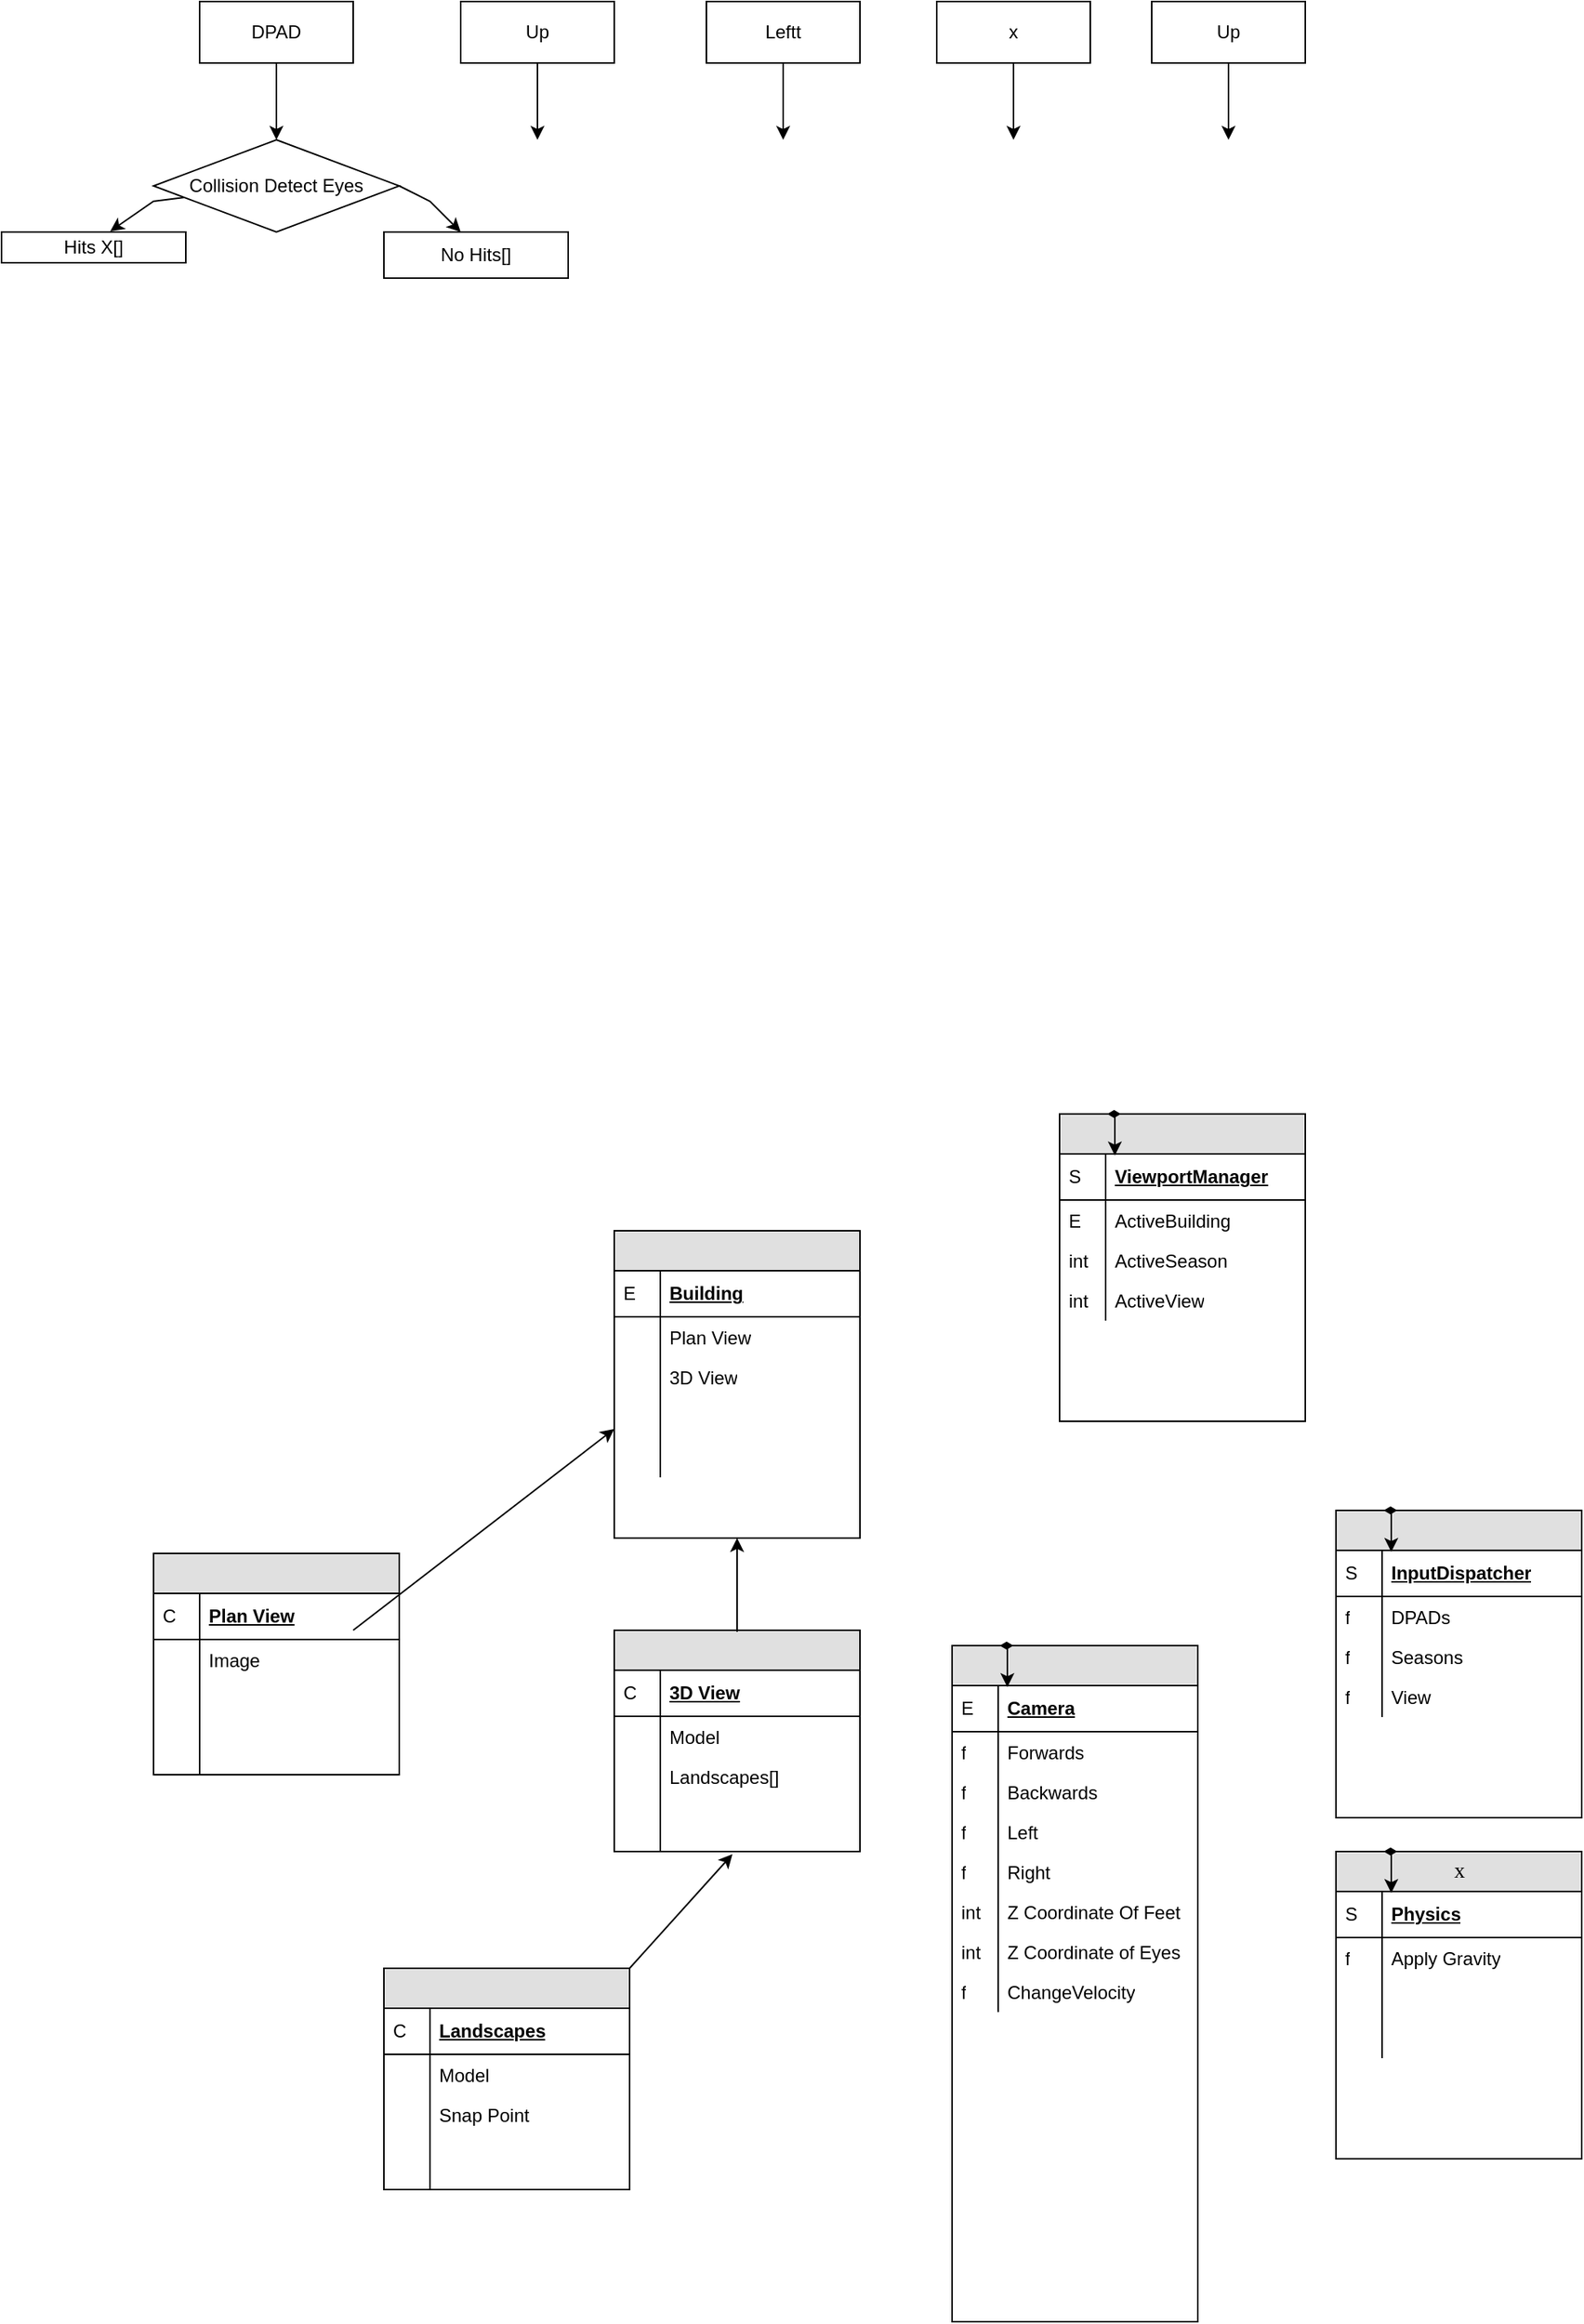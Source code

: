 <mxfile version="16.5.2" type="device"><diagram name="Page-1" id="e56a1550-8fbb-45ad-956c-1786394a9013"><mxGraphModel dx="1778" dy="1803" grid="1" gridSize="10" guides="1" tooltips="1" connect="1" arrows="1" fold="1" page="1" pageScale="1" pageWidth="1100" pageHeight="850" background="none" math="0" shadow="0"><root><mxCell id="0"/><mxCell id="1" parent="0"/><mxCell id="2e49270ec7c68f3f-80" value="" style="swimlane;html=1;fontStyle=0;childLayout=stackLayout;horizontal=1;startSize=26;fillColor=#e0e0e0;horizontalStack=0;resizeParent=1;resizeLast=0;collapsible=1;marginBottom=0;swimlaneFillColor=#ffffff;align=center;rounded=0;shadow=0;comic=0;labelBackgroundColor=none;strokeWidth=1;fontFamily=Verdana;fontSize=14" parent="1" vertex="1"><mxGeometry x="450" y="80" width="160" height="200" as="geometry"/></mxCell><mxCell id="2e49270ec7c68f3f-81" value="Building" style="shape=partialRectangle;top=0;left=0;right=0;bottom=1;html=1;align=left;verticalAlign=middle;fillColor=none;spacingLeft=34;spacingRight=4;whiteSpace=wrap;overflow=hidden;rotatable=0;points=[[0,0.5],[1,0.5]];portConstraint=eastwest;dropTarget=0;fontStyle=5;" parent="2e49270ec7c68f3f-80" vertex="1"><mxGeometry y="26" width="160" height="30" as="geometry"/></mxCell><mxCell id="2e49270ec7c68f3f-82" value="E" style="shape=partialRectangle;top=0;left=0;bottom=0;html=1;fillColor=none;align=left;verticalAlign=middle;spacingLeft=4;spacingRight=4;whiteSpace=wrap;overflow=hidden;rotatable=0;points=[];portConstraint=eastwest;part=1;" parent="2e49270ec7c68f3f-81" vertex="1" connectable="0"><mxGeometry width="30" height="30" as="geometry"/></mxCell><mxCell id="2e49270ec7c68f3f-83" value="Plan View&lt;br&gt;" style="shape=partialRectangle;top=0;left=0;right=0;bottom=0;html=1;align=left;verticalAlign=top;fillColor=none;spacingLeft=34;spacingRight=4;whiteSpace=wrap;overflow=hidden;rotatable=0;points=[[0,0.5],[1,0.5]];portConstraint=eastwest;dropTarget=0;" parent="2e49270ec7c68f3f-80" vertex="1"><mxGeometry y="56" width="160" height="26" as="geometry"/></mxCell><mxCell id="2e49270ec7c68f3f-84" value="" style="shape=partialRectangle;top=0;left=0;bottom=0;html=1;fillColor=none;align=left;verticalAlign=top;spacingLeft=4;spacingRight=4;whiteSpace=wrap;overflow=hidden;rotatable=0;points=[];portConstraint=eastwest;part=1;" parent="2e49270ec7c68f3f-83" vertex="1" connectable="0"><mxGeometry width="30" height="26" as="geometry"/></mxCell><mxCell id="2e49270ec7c68f3f-85" value="3D View" style="shape=partialRectangle;top=0;left=0;right=0;bottom=0;html=1;align=left;verticalAlign=top;fillColor=none;spacingLeft=34;spacingRight=4;whiteSpace=wrap;overflow=hidden;rotatable=0;points=[[0,0.5],[1,0.5]];portConstraint=eastwest;dropTarget=0;" parent="2e49270ec7c68f3f-80" vertex="1"><mxGeometry y="82" width="160" height="26" as="geometry"/></mxCell><mxCell id="2e49270ec7c68f3f-86" value="" style="shape=partialRectangle;top=0;left=0;bottom=0;html=1;fillColor=none;align=left;verticalAlign=top;spacingLeft=4;spacingRight=4;whiteSpace=wrap;overflow=hidden;rotatable=0;points=[];portConstraint=eastwest;part=1;" parent="2e49270ec7c68f3f-85" vertex="1" connectable="0"><mxGeometry width="30" height="26" as="geometry"/></mxCell><mxCell id="2e49270ec7c68f3f-87" value="" style="shape=partialRectangle;top=0;left=0;right=0;bottom=0;html=1;align=left;verticalAlign=top;fillColor=none;spacingLeft=34;spacingRight=4;whiteSpace=wrap;overflow=hidden;rotatable=0;points=[[0,0.5],[1,0.5]];portConstraint=eastwest;dropTarget=0;" parent="2e49270ec7c68f3f-80" vertex="1"><mxGeometry y="108" width="160" height="26" as="geometry"/></mxCell><mxCell id="2e49270ec7c68f3f-88" value="" style="shape=partialRectangle;top=0;left=0;bottom=0;html=1;fillColor=none;align=left;verticalAlign=top;spacingLeft=4;spacingRight=4;whiteSpace=wrap;overflow=hidden;rotatable=0;points=[];portConstraint=eastwest;part=1;" parent="2e49270ec7c68f3f-87" vertex="1" connectable="0"><mxGeometry width="30" height="26" as="geometry"/></mxCell><mxCell id="d5ONVTefNgzL_9Q0B2Lz-1" value="" style="swimlane;html=1;fontStyle=0;childLayout=stackLayout;horizontal=1;startSize=26;fillColor=#e0e0e0;horizontalStack=0;resizeParent=1;resizeLast=0;collapsible=1;marginBottom=0;swimlaneFillColor=#ffffff;align=center;rounded=0;shadow=0;comic=0;labelBackgroundColor=none;strokeWidth=1;fontFamily=Verdana;fontSize=14" vertex="1" parent="1"><mxGeometry x="150" y="290" width="160" height="144" as="geometry"/></mxCell><mxCell id="d5ONVTefNgzL_9Q0B2Lz-2" value="Plan View" style="shape=partialRectangle;top=0;left=0;right=0;bottom=1;html=1;align=left;verticalAlign=middle;fillColor=none;spacingLeft=34;spacingRight=4;whiteSpace=wrap;overflow=hidden;rotatable=0;points=[[0,0.5],[1,0.5]];portConstraint=eastwest;dropTarget=0;fontStyle=5;" vertex="1" parent="d5ONVTefNgzL_9Q0B2Lz-1"><mxGeometry y="26" width="160" height="30" as="geometry"/></mxCell><mxCell id="d5ONVTefNgzL_9Q0B2Lz-3" value="C" style="shape=partialRectangle;top=0;left=0;bottom=0;html=1;fillColor=none;align=left;verticalAlign=middle;spacingLeft=4;spacingRight=4;whiteSpace=wrap;overflow=hidden;rotatable=0;points=[];portConstraint=eastwest;part=1;" vertex="1" connectable="0" parent="d5ONVTefNgzL_9Q0B2Lz-2"><mxGeometry width="30" height="30" as="geometry"/></mxCell><mxCell id="d5ONVTefNgzL_9Q0B2Lz-4" value="Image" style="shape=partialRectangle;top=0;left=0;right=0;bottom=0;html=1;align=left;verticalAlign=top;fillColor=none;spacingLeft=34;spacingRight=4;whiteSpace=wrap;overflow=hidden;rotatable=0;points=[[0,0.5],[1,0.5]];portConstraint=eastwest;dropTarget=0;" vertex="1" parent="d5ONVTefNgzL_9Q0B2Lz-1"><mxGeometry y="56" width="160" height="26" as="geometry"/></mxCell><mxCell id="d5ONVTefNgzL_9Q0B2Lz-5" value="" style="shape=partialRectangle;top=0;left=0;bottom=0;html=1;fillColor=none;align=left;verticalAlign=top;spacingLeft=4;spacingRight=4;whiteSpace=wrap;overflow=hidden;rotatable=0;points=[];portConstraint=eastwest;part=1;" vertex="1" connectable="0" parent="d5ONVTefNgzL_9Q0B2Lz-4"><mxGeometry width="30" height="26" as="geometry"/></mxCell><mxCell id="d5ONVTefNgzL_9Q0B2Lz-6" value="" style="shape=partialRectangle;top=0;left=0;right=0;bottom=0;html=1;align=left;verticalAlign=top;fillColor=none;spacingLeft=34;spacingRight=4;whiteSpace=wrap;overflow=hidden;rotatable=0;points=[[0,0.5],[1,0.5]];portConstraint=eastwest;dropTarget=0;" vertex="1" parent="d5ONVTefNgzL_9Q0B2Lz-1"><mxGeometry y="82" width="160" height="26" as="geometry"/></mxCell><mxCell id="d5ONVTefNgzL_9Q0B2Lz-7" value="" style="shape=partialRectangle;top=0;left=0;bottom=0;html=1;fillColor=none;align=left;verticalAlign=top;spacingLeft=4;spacingRight=4;whiteSpace=wrap;overflow=hidden;rotatable=0;points=[];portConstraint=eastwest;part=1;" vertex="1" connectable="0" parent="d5ONVTefNgzL_9Q0B2Lz-6"><mxGeometry width="30" height="26" as="geometry"/></mxCell><mxCell id="d5ONVTefNgzL_9Q0B2Lz-8" value="" style="shape=partialRectangle;top=0;left=0;right=0;bottom=0;html=1;align=left;verticalAlign=top;fillColor=none;spacingLeft=34;spacingRight=4;whiteSpace=wrap;overflow=hidden;rotatable=0;points=[[0,0.5],[1,0.5]];portConstraint=eastwest;dropTarget=0;" vertex="1" parent="d5ONVTefNgzL_9Q0B2Lz-1"><mxGeometry y="108" width="160" height="26" as="geometry"/></mxCell><mxCell id="d5ONVTefNgzL_9Q0B2Lz-9" value="" style="shape=partialRectangle;top=0;left=0;bottom=0;html=1;fillColor=none;align=left;verticalAlign=top;spacingLeft=4;spacingRight=4;whiteSpace=wrap;overflow=hidden;rotatable=0;points=[];portConstraint=eastwest;part=1;" vertex="1" connectable="0" parent="d5ONVTefNgzL_9Q0B2Lz-8"><mxGeometry width="30" height="26" as="geometry"/></mxCell><mxCell id="d5ONVTefNgzL_9Q0B2Lz-10" value="" style="shape=partialRectangle;top=0;left=0;right=0;bottom=0;html=1;align=left;verticalAlign=top;fillColor=none;spacingLeft=34;spacingRight=4;whiteSpace=wrap;overflow=hidden;rotatable=0;points=[[0,0.5],[1,0.5]];portConstraint=eastwest;dropTarget=0;" vertex="1" parent="d5ONVTefNgzL_9Q0B2Lz-1"><mxGeometry y="134" width="160" height="10" as="geometry"/></mxCell><mxCell id="d5ONVTefNgzL_9Q0B2Lz-11" value="" style="shape=partialRectangle;top=0;left=0;bottom=0;html=1;fillColor=none;align=left;verticalAlign=top;spacingLeft=4;spacingRight=4;whiteSpace=wrap;overflow=hidden;rotatable=0;points=[];portConstraint=eastwest;part=1;" vertex="1" connectable="0" parent="d5ONVTefNgzL_9Q0B2Lz-10"><mxGeometry width="30" height="10" as="geometry"/></mxCell><mxCell id="d5ONVTefNgzL_9Q0B2Lz-13" value="" style="endArrow=classic;html=1;rounded=0;entryX=0;entryY=0.5;entryDx=0;entryDy=0;" edge="1" parent="1" target="2e49270ec7c68f3f-89"><mxGeometry width="50" height="50" relative="1" as="geometry"><mxPoint x="280" y="340" as="sourcePoint"/><mxPoint x="330" y="290" as="targetPoint"/></mxGeometry></mxCell><mxCell id="2e49270ec7c68f3f-89" value="" style="shape=partialRectangle;top=0;left=0;right=0;bottom=0;html=1;align=left;verticalAlign=top;fillColor=none;spacingLeft=34;spacingRight=4;whiteSpace=wrap;overflow=hidden;rotatable=0;points=[[0,0.5],[1,0.5]];portConstraint=eastwest;dropTarget=0;" parent="1" vertex="1"><mxGeometry x="450" y="204" width="160" height="10" as="geometry"/></mxCell><mxCell id="2e49270ec7c68f3f-90" value="" style="shape=partialRectangle;top=0;left=0;bottom=0;html=1;fillColor=none;align=left;verticalAlign=top;spacingLeft=4;spacingRight=4;whiteSpace=wrap;overflow=hidden;rotatable=0;points=[];portConstraint=eastwest;part=1;" parent="2e49270ec7c68f3f-89" vertex="1" connectable="0"><mxGeometry width="30" height="10" as="geometry"/></mxCell><mxCell id="d5ONVTefNgzL_9Q0B2Lz-14" value="" style="shape=partialRectangle;top=0;left=0;right=0;bottom=0;html=1;align=left;verticalAlign=top;fillColor=none;spacingLeft=34;spacingRight=4;whiteSpace=wrap;overflow=hidden;rotatable=0;points=[[0,0.5],[1,0.5]];portConstraint=eastwest;dropTarget=0;" vertex="1" parent="1"><mxGeometry x="450" y="210" width="160" height="30" as="geometry"/></mxCell><mxCell id="d5ONVTefNgzL_9Q0B2Lz-15" value="" style="shape=partialRectangle;top=0;left=0;bottom=0;html=1;fillColor=none;align=left;verticalAlign=top;spacingLeft=4;spacingRight=4;whiteSpace=wrap;overflow=hidden;rotatable=0;points=[];portConstraint=eastwest;part=1;" vertex="1" connectable="0" parent="d5ONVTefNgzL_9Q0B2Lz-14"><mxGeometry width="30" height="30.0" as="geometry"/></mxCell><mxCell id="d5ONVTefNgzL_9Q0B2Lz-16" value="" style="swimlane;html=1;fontStyle=0;childLayout=stackLayout;horizontal=1;startSize=26;fillColor=#e0e0e0;horizontalStack=0;resizeParent=1;resizeLast=0;collapsible=1;marginBottom=0;swimlaneFillColor=#ffffff;align=center;rounded=0;shadow=0;comic=0;labelBackgroundColor=none;strokeWidth=1;fontFamily=Verdana;fontSize=14" vertex="1" parent="1"><mxGeometry x="450" y="340" width="160" height="144" as="geometry"/></mxCell><mxCell id="d5ONVTefNgzL_9Q0B2Lz-17" value="3D View" style="shape=partialRectangle;top=0;left=0;right=0;bottom=1;html=1;align=left;verticalAlign=middle;fillColor=none;spacingLeft=34;spacingRight=4;whiteSpace=wrap;overflow=hidden;rotatable=0;points=[[0,0.5],[1,0.5]];portConstraint=eastwest;dropTarget=0;fontStyle=5;" vertex="1" parent="d5ONVTefNgzL_9Q0B2Lz-16"><mxGeometry y="26" width="160" height="30" as="geometry"/></mxCell><mxCell id="d5ONVTefNgzL_9Q0B2Lz-18" value="C" style="shape=partialRectangle;top=0;left=0;bottom=0;html=1;fillColor=none;align=left;verticalAlign=middle;spacingLeft=4;spacingRight=4;whiteSpace=wrap;overflow=hidden;rotatable=0;points=[];portConstraint=eastwest;part=1;" vertex="1" connectable="0" parent="d5ONVTefNgzL_9Q0B2Lz-17"><mxGeometry width="30" height="30" as="geometry"/></mxCell><mxCell id="d5ONVTefNgzL_9Q0B2Lz-19" value="Model" style="shape=partialRectangle;top=0;left=0;right=0;bottom=0;html=1;align=left;verticalAlign=top;fillColor=none;spacingLeft=34;spacingRight=4;whiteSpace=wrap;overflow=hidden;rotatable=0;points=[[0,0.5],[1,0.5]];portConstraint=eastwest;dropTarget=0;" vertex="1" parent="d5ONVTefNgzL_9Q0B2Lz-16"><mxGeometry y="56" width="160" height="26" as="geometry"/></mxCell><mxCell id="d5ONVTefNgzL_9Q0B2Lz-20" value="" style="shape=partialRectangle;top=0;left=0;bottom=0;html=1;fillColor=none;align=left;verticalAlign=top;spacingLeft=4;spacingRight=4;whiteSpace=wrap;overflow=hidden;rotatable=0;points=[];portConstraint=eastwest;part=1;" vertex="1" connectable="0" parent="d5ONVTefNgzL_9Q0B2Lz-19"><mxGeometry width="30" height="26" as="geometry"/></mxCell><mxCell id="d5ONVTefNgzL_9Q0B2Lz-21" value="Landscapes[]" style="shape=partialRectangle;top=0;left=0;right=0;bottom=0;html=1;align=left;verticalAlign=top;fillColor=none;spacingLeft=34;spacingRight=4;whiteSpace=wrap;overflow=hidden;rotatable=0;points=[[0,0.5],[1,0.5]];portConstraint=eastwest;dropTarget=0;" vertex="1" parent="d5ONVTefNgzL_9Q0B2Lz-16"><mxGeometry y="82" width="160" height="26" as="geometry"/></mxCell><mxCell id="d5ONVTefNgzL_9Q0B2Lz-22" value="" style="shape=partialRectangle;top=0;left=0;bottom=0;html=1;fillColor=none;align=left;verticalAlign=top;spacingLeft=4;spacingRight=4;whiteSpace=wrap;overflow=hidden;rotatable=0;points=[];portConstraint=eastwest;part=1;" vertex="1" connectable="0" parent="d5ONVTefNgzL_9Q0B2Lz-21"><mxGeometry width="30" height="26" as="geometry"/></mxCell><mxCell id="d5ONVTefNgzL_9Q0B2Lz-23" value="" style="shape=partialRectangle;top=0;left=0;right=0;bottom=0;html=1;align=left;verticalAlign=top;fillColor=none;spacingLeft=34;spacingRight=4;whiteSpace=wrap;overflow=hidden;rotatable=0;points=[[0,0.5],[1,0.5]];portConstraint=eastwest;dropTarget=0;" vertex="1" parent="d5ONVTefNgzL_9Q0B2Lz-16"><mxGeometry y="108" width="160" height="26" as="geometry"/></mxCell><mxCell id="d5ONVTefNgzL_9Q0B2Lz-24" value="" style="shape=partialRectangle;top=0;left=0;bottom=0;html=1;fillColor=none;align=left;verticalAlign=top;spacingLeft=4;spacingRight=4;whiteSpace=wrap;overflow=hidden;rotatable=0;points=[];portConstraint=eastwest;part=1;" vertex="1" connectable="0" parent="d5ONVTefNgzL_9Q0B2Lz-23"><mxGeometry width="30" height="26" as="geometry"/></mxCell><mxCell id="d5ONVTefNgzL_9Q0B2Lz-25" value="" style="shape=partialRectangle;top=0;left=0;right=0;bottom=0;html=1;align=left;verticalAlign=top;fillColor=none;spacingLeft=34;spacingRight=4;whiteSpace=wrap;overflow=hidden;rotatable=0;points=[[0,0.5],[1,0.5]];portConstraint=eastwest;dropTarget=0;" vertex="1" parent="d5ONVTefNgzL_9Q0B2Lz-16"><mxGeometry y="134" width="160" height="10" as="geometry"/></mxCell><mxCell id="d5ONVTefNgzL_9Q0B2Lz-26" value="" style="shape=partialRectangle;top=0;left=0;bottom=0;html=1;fillColor=none;align=left;verticalAlign=top;spacingLeft=4;spacingRight=4;whiteSpace=wrap;overflow=hidden;rotatable=0;points=[];portConstraint=eastwest;part=1;" vertex="1" connectable="0" parent="d5ONVTefNgzL_9Q0B2Lz-25"><mxGeometry width="30" height="10" as="geometry"/></mxCell><mxCell id="d5ONVTefNgzL_9Q0B2Lz-27" value="" style="endArrow=classic;html=1;rounded=0;entryX=0.5;entryY=1;entryDx=0;entryDy=0;" edge="1" parent="1" target="2e49270ec7c68f3f-80"><mxGeometry width="50" height="50" relative="1" as="geometry"><mxPoint x="530" y="341" as="sourcePoint"/><mxPoint x="700" y="210" as="targetPoint"/></mxGeometry></mxCell><mxCell id="d5ONVTefNgzL_9Q0B2Lz-28" value="" style="swimlane;html=1;fontStyle=0;childLayout=stackLayout;horizontal=1;startSize=26;fillColor=#e0e0e0;horizontalStack=0;resizeParent=1;resizeLast=0;collapsible=1;marginBottom=0;swimlaneFillColor=#ffffff;align=center;rounded=0;shadow=0;comic=0;labelBackgroundColor=none;strokeWidth=1;fontFamily=Verdana;fontSize=14" vertex="1" parent="1"><mxGeometry x="740" y="4" width="160" height="200" as="geometry"/></mxCell><mxCell id="d5ONVTefNgzL_9Q0B2Lz-29" value="ViewportManager" style="shape=partialRectangle;top=0;left=0;right=0;bottom=1;html=1;align=left;verticalAlign=middle;fillColor=none;spacingLeft=34;spacingRight=4;whiteSpace=wrap;overflow=hidden;rotatable=0;points=[[0,0.5],[1,0.5]];portConstraint=eastwest;dropTarget=0;fontStyle=5;" vertex="1" parent="d5ONVTefNgzL_9Q0B2Lz-28"><mxGeometry y="26" width="160" height="30" as="geometry"/></mxCell><mxCell id="d5ONVTefNgzL_9Q0B2Lz-30" value="S" style="shape=partialRectangle;top=0;left=0;bottom=0;html=1;fillColor=none;align=left;verticalAlign=middle;spacingLeft=4;spacingRight=4;whiteSpace=wrap;overflow=hidden;rotatable=0;points=[];portConstraint=eastwest;part=1;" vertex="1" connectable="0" parent="d5ONVTefNgzL_9Q0B2Lz-29"><mxGeometry width="30" height="30" as="geometry"/></mxCell><mxCell id="d5ONVTefNgzL_9Q0B2Lz-31" value="ActiveBuilding" style="shape=partialRectangle;top=0;left=0;right=0;bottom=0;html=1;align=left;verticalAlign=top;fillColor=none;spacingLeft=34;spacingRight=4;whiteSpace=wrap;overflow=hidden;rotatable=0;points=[[0,0.5],[1,0.5]];portConstraint=eastwest;dropTarget=0;" vertex="1" parent="d5ONVTefNgzL_9Q0B2Lz-28"><mxGeometry y="56" width="160" height="26" as="geometry"/></mxCell><mxCell id="d5ONVTefNgzL_9Q0B2Lz-32" value="E" style="shape=partialRectangle;top=0;left=0;bottom=0;html=1;fillColor=none;align=left;verticalAlign=top;spacingLeft=4;spacingRight=4;whiteSpace=wrap;overflow=hidden;rotatable=0;points=[];portConstraint=eastwest;part=1;" vertex="1" connectable="0" parent="d5ONVTefNgzL_9Q0B2Lz-31"><mxGeometry width="30" height="26" as="geometry"/></mxCell><mxCell id="d5ONVTefNgzL_9Q0B2Lz-33" value="ActiveSeason" style="shape=partialRectangle;top=0;left=0;right=0;bottom=0;html=1;align=left;verticalAlign=top;fillColor=none;spacingLeft=34;spacingRight=4;whiteSpace=wrap;overflow=hidden;rotatable=0;points=[[0,0.5],[1,0.5]];portConstraint=eastwest;dropTarget=0;" vertex="1" parent="d5ONVTefNgzL_9Q0B2Lz-28"><mxGeometry y="82" width="160" height="26" as="geometry"/></mxCell><mxCell id="d5ONVTefNgzL_9Q0B2Lz-34" value="int" style="shape=partialRectangle;top=0;left=0;bottom=0;html=1;fillColor=none;align=left;verticalAlign=top;spacingLeft=4;spacingRight=4;whiteSpace=wrap;overflow=hidden;rotatable=0;points=[];portConstraint=eastwest;part=1;" vertex="1" connectable="0" parent="d5ONVTefNgzL_9Q0B2Lz-33"><mxGeometry width="30" height="26" as="geometry"/></mxCell><mxCell id="d5ONVTefNgzL_9Q0B2Lz-35" value="ActiveView&lt;br&gt;" style="shape=partialRectangle;top=0;left=0;right=0;bottom=0;html=1;align=left;verticalAlign=top;fillColor=none;spacingLeft=34;spacingRight=4;whiteSpace=wrap;overflow=hidden;rotatable=0;points=[[0,0.5],[1,0.5]];portConstraint=eastwest;dropTarget=0;" vertex="1" parent="d5ONVTefNgzL_9Q0B2Lz-28"><mxGeometry y="108" width="160" height="26" as="geometry"/></mxCell><mxCell id="d5ONVTefNgzL_9Q0B2Lz-36" value="int" style="shape=partialRectangle;top=0;left=0;bottom=0;html=1;fillColor=none;align=left;verticalAlign=top;spacingLeft=4;spacingRight=4;whiteSpace=wrap;overflow=hidden;rotatable=0;points=[];portConstraint=eastwest;part=1;" vertex="1" connectable="0" parent="d5ONVTefNgzL_9Q0B2Lz-35"><mxGeometry width="30" height="26" as="geometry"/></mxCell><mxCell id="d5ONVTefNgzL_9Q0B2Lz-37" style="edgeStyle=orthogonalEdgeStyle;rounded=0;orthogonalLoop=1;jettySize=auto;html=1;exitX=0.25;exitY=0;exitDx=0;exitDy=0;entryX=0.225;entryY=0.033;entryDx=0;entryDy=0;entryPerimeter=0;startArrow=diamondThin;startFill=1;" edge="1" parent="d5ONVTefNgzL_9Q0B2Lz-28" source="d5ONVTefNgzL_9Q0B2Lz-28" target="d5ONVTefNgzL_9Q0B2Lz-29"><mxGeometry relative="1" as="geometry"/></mxCell><mxCell id="d5ONVTefNgzL_9Q0B2Lz-38" value="" style="swimlane;html=1;fontStyle=0;childLayout=stackLayout;horizontal=1;startSize=26;fillColor=#e0e0e0;horizontalStack=0;resizeParent=1;resizeLast=0;collapsible=1;marginBottom=0;swimlaneFillColor=#ffffff;align=center;rounded=0;shadow=0;comic=0;labelBackgroundColor=none;strokeWidth=1;fontFamily=Verdana;fontSize=14" vertex="1" parent="1"><mxGeometry x="670" y="350" width="160" height="440" as="geometry"/></mxCell><mxCell id="d5ONVTefNgzL_9Q0B2Lz-39" value="Camera" style="shape=partialRectangle;top=0;left=0;right=0;bottom=1;html=1;align=left;verticalAlign=middle;fillColor=none;spacingLeft=34;spacingRight=4;whiteSpace=wrap;overflow=hidden;rotatable=0;points=[[0,0.5],[1,0.5]];portConstraint=eastwest;dropTarget=0;fontStyle=5;" vertex="1" parent="d5ONVTefNgzL_9Q0B2Lz-38"><mxGeometry y="26" width="160" height="30" as="geometry"/></mxCell><mxCell id="d5ONVTefNgzL_9Q0B2Lz-40" value="E" style="shape=partialRectangle;top=0;left=0;bottom=0;html=1;fillColor=none;align=left;verticalAlign=middle;spacingLeft=4;spacingRight=4;whiteSpace=wrap;overflow=hidden;rotatable=0;points=[];portConstraint=eastwest;part=1;" vertex="1" connectable="0" parent="d5ONVTefNgzL_9Q0B2Lz-39"><mxGeometry width="30" height="30" as="geometry"/></mxCell><mxCell id="d5ONVTefNgzL_9Q0B2Lz-41" value="Forwards" style="shape=partialRectangle;top=0;left=0;right=0;bottom=0;html=1;align=left;verticalAlign=top;fillColor=none;spacingLeft=34;spacingRight=4;whiteSpace=wrap;overflow=hidden;rotatable=0;points=[[0,0.5],[1,0.5]];portConstraint=eastwest;dropTarget=0;" vertex="1" parent="d5ONVTefNgzL_9Q0B2Lz-38"><mxGeometry y="56" width="160" height="26" as="geometry"/></mxCell><mxCell id="d5ONVTefNgzL_9Q0B2Lz-42" value="f" style="shape=partialRectangle;top=0;left=0;bottom=0;html=1;fillColor=none;align=left;verticalAlign=top;spacingLeft=4;spacingRight=4;whiteSpace=wrap;overflow=hidden;rotatable=0;points=[];portConstraint=eastwest;part=1;" vertex="1" connectable="0" parent="d5ONVTefNgzL_9Q0B2Lz-41"><mxGeometry width="30" height="26" as="geometry"/></mxCell><mxCell id="d5ONVTefNgzL_9Q0B2Lz-43" value="Backwards" style="shape=partialRectangle;top=0;left=0;right=0;bottom=0;html=1;align=left;verticalAlign=top;fillColor=none;spacingLeft=34;spacingRight=4;whiteSpace=wrap;overflow=hidden;rotatable=0;points=[[0,0.5],[1,0.5]];portConstraint=eastwest;dropTarget=0;" vertex="1" parent="d5ONVTefNgzL_9Q0B2Lz-38"><mxGeometry y="82" width="160" height="26" as="geometry"/></mxCell><mxCell id="d5ONVTefNgzL_9Q0B2Lz-44" value="f" style="shape=partialRectangle;top=0;left=0;bottom=0;html=1;fillColor=none;align=left;verticalAlign=top;spacingLeft=4;spacingRight=4;whiteSpace=wrap;overflow=hidden;rotatable=0;points=[];portConstraint=eastwest;part=1;" vertex="1" connectable="0" parent="d5ONVTefNgzL_9Q0B2Lz-43"><mxGeometry width="30" height="26" as="geometry"/></mxCell><mxCell id="d5ONVTefNgzL_9Q0B2Lz-45" value="Left&amp;nbsp;" style="shape=partialRectangle;top=0;left=0;right=0;bottom=0;html=1;align=left;verticalAlign=top;fillColor=none;spacingLeft=34;spacingRight=4;whiteSpace=wrap;overflow=hidden;rotatable=0;points=[[0,0.5],[1,0.5]];portConstraint=eastwest;dropTarget=0;" vertex="1" parent="d5ONVTefNgzL_9Q0B2Lz-38"><mxGeometry y="108" width="160" height="26" as="geometry"/></mxCell><mxCell id="d5ONVTefNgzL_9Q0B2Lz-46" value="f" style="shape=partialRectangle;top=0;left=0;bottom=0;html=1;fillColor=none;align=left;verticalAlign=top;spacingLeft=4;spacingRight=4;whiteSpace=wrap;overflow=hidden;rotatable=0;points=[];portConstraint=eastwest;part=1;" vertex="1" connectable="0" parent="d5ONVTefNgzL_9Q0B2Lz-45"><mxGeometry width="30" height="26" as="geometry"/></mxCell><mxCell id="d5ONVTefNgzL_9Q0B2Lz-47" style="edgeStyle=orthogonalEdgeStyle;rounded=0;orthogonalLoop=1;jettySize=auto;html=1;exitX=0.25;exitY=0;exitDx=0;exitDy=0;entryX=0.225;entryY=0.033;entryDx=0;entryDy=0;entryPerimeter=0;startArrow=diamondThin;startFill=1;" edge="1" parent="d5ONVTefNgzL_9Q0B2Lz-38" source="d5ONVTefNgzL_9Q0B2Lz-38" target="d5ONVTefNgzL_9Q0B2Lz-39"><mxGeometry relative="1" as="geometry"/></mxCell><mxCell id="d5ONVTefNgzL_9Q0B2Lz-48" value="Right&lt;br&gt;" style="shape=partialRectangle;top=0;left=0;right=0;bottom=0;html=1;align=left;verticalAlign=top;fillColor=none;spacingLeft=34;spacingRight=4;whiteSpace=wrap;overflow=hidden;rotatable=0;points=[[0,0.5],[1,0.5]];portConstraint=eastwest;dropTarget=0;" vertex="1" parent="d5ONVTefNgzL_9Q0B2Lz-38"><mxGeometry y="134" width="160" height="26" as="geometry"/></mxCell><mxCell id="d5ONVTefNgzL_9Q0B2Lz-49" value="f" style="shape=partialRectangle;top=0;left=0;bottom=0;html=1;fillColor=none;align=left;verticalAlign=top;spacingLeft=4;spacingRight=4;whiteSpace=wrap;overflow=hidden;rotatable=0;points=[];portConstraint=eastwest;part=1;" vertex="1" connectable="0" parent="d5ONVTefNgzL_9Q0B2Lz-48"><mxGeometry width="30" height="26" as="geometry"/></mxCell><mxCell id="d5ONVTefNgzL_9Q0B2Lz-67" value="Z Coordinate Of Feet" style="shape=partialRectangle;top=0;left=0;right=0;bottom=0;html=1;align=left;verticalAlign=top;fillColor=none;spacingLeft=34;spacingRight=4;whiteSpace=wrap;overflow=hidden;rotatable=0;points=[[0,0.5],[1,0.5]];portConstraint=eastwest;dropTarget=0;" vertex="1" parent="d5ONVTefNgzL_9Q0B2Lz-38"><mxGeometry y="160" width="160" height="26" as="geometry"/></mxCell><mxCell id="d5ONVTefNgzL_9Q0B2Lz-68" value="int" style="shape=partialRectangle;top=0;left=0;bottom=0;html=1;fillColor=none;align=left;verticalAlign=top;spacingLeft=4;spacingRight=4;whiteSpace=wrap;overflow=hidden;rotatable=0;points=[];portConstraint=eastwest;part=1;" vertex="1" connectable="0" parent="d5ONVTefNgzL_9Q0B2Lz-67"><mxGeometry width="30" height="26" as="geometry"/></mxCell><mxCell id="d5ONVTefNgzL_9Q0B2Lz-69" value="Z Coordinate of Eyes" style="shape=partialRectangle;top=0;left=0;right=0;bottom=0;html=1;align=left;verticalAlign=top;fillColor=none;spacingLeft=34;spacingRight=4;whiteSpace=wrap;overflow=hidden;rotatable=0;points=[[0,0.5],[1,0.5]];portConstraint=eastwest;dropTarget=0;" vertex="1" parent="d5ONVTefNgzL_9Q0B2Lz-38"><mxGeometry y="186" width="160" height="26" as="geometry"/></mxCell><mxCell id="d5ONVTefNgzL_9Q0B2Lz-70" value="int" style="shape=partialRectangle;top=0;left=0;bottom=0;html=1;fillColor=none;align=left;verticalAlign=top;spacingLeft=4;spacingRight=4;whiteSpace=wrap;overflow=hidden;rotatable=0;points=[];portConstraint=eastwest;part=1;" vertex="1" connectable="0" parent="d5ONVTefNgzL_9Q0B2Lz-69"><mxGeometry width="30" height="26" as="geometry"/></mxCell><mxCell id="d5ONVTefNgzL_9Q0B2Lz-91" value="ChangeVelocity" style="shape=partialRectangle;top=0;left=0;right=0;bottom=0;html=1;align=left;verticalAlign=top;fillColor=none;spacingLeft=34;spacingRight=4;whiteSpace=wrap;overflow=hidden;rotatable=0;points=[[0,0.5],[1,0.5]];portConstraint=eastwest;dropTarget=0;" vertex="1" parent="d5ONVTefNgzL_9Q0B2Lz-38"><mxGeometry y="212" width="160" height="26" as="geometry"/></mxCell><mxCell id="d5ONVTefNgzL_9Q0B2Lz-92" value="f" style="shape=partialRectangle;top=0;left=0;bottom=0;html=1;fillColor=none;align=left;verticalAlign=top;spacingLeft=4;spacingRight=4;whiteSpace=wrap;overflow=hidden;rotatable=0;points=[];portConstraint=eastwest;part=1;" vertex="1" connectable="0" parent="d5ONVTefNgzL_9Q0B2Lz-91"><mxGeometry width="30" height="26" as="geometry"/></mxCell><mxCell id="d5ONVTefNgzL_9Q0B2Lz-50" value="DPAD" style="whiteSpace=wrap;html=1;align=center;" vertex="1" parent="1"><mxGeometry x="180" y="-720" width="100" height="40" as="geometry"/></mxCell><mxCell id="d5ONVTefNgzL_9Q0B2Lz-51" value="" style="endArrow=classic;html=1;rounded=0;exitX=0.5;exitY=1;exitDx=0;exitDy=0;" edge="1" parent="1" source="d5ONVTefNgzL_9Q0B2Lz-50"><mxGeometry width="50" height="50" relative="1" as="geometry"><mxPoint x="400" y="-410" as="sourcePoint"/><mxPoint x="230" y="-630" as="targetPoint"/></mxGeometry></mxCell><mxCell id="d5ONVTefNgzL_9Q0B2Lz-52" value="Up" style="whiteSpace=wrap;html=1;align=center;" vertex="1" parent="1"><mxGeometry x="350" y="-720" width="100" height="40" as="geometry"/></mxCell><mxCell id="d5ONVTefNgzL_9Q0B2Lz-53" value="" style="endArrow=classic;html=1;rounded=0;exitX=0.5;exitY=1;exitDx=0;exitDy=0;" edge="1" parent="1" source="d5ONVTefNgzL_9Q0B2Lz-52"><mxGeometry width="50" height="50" relative="1" as="geometry"><mxPoint x="570" y="-410" as="sourcePoint"/><mxPoint x="400" y="-630" as="targetPoint"/></mxGeometry></mxCell><mxCell id="d5ONVTefNgzL_9Q0B2Lz-54" value="Leftt" style="whiteSpace=wrap;html=1;align=center;" vertex="1" parent="1"><mxGeometry x="510" y="-720" width="100" height="40" as="geometry"/></mxCell><mxCell id="d5ONVTefNgzL_9Q0B2Lz-55" value="" style="endArrow=classic;html=1;rounded=0;exitX=0.5;exitY=1;exitDx=0;exitDy=0;" edge="1" parent="1" source="d5ONVTefNgzL_9Q0B2Lz-54"><mxGeometry width="50" height="50" relative="1" as="geometry"><mxPoint x="730" y="-410" as="sourcePoint"/><mxPoint x="560" y="-630" as="targetPoint"/></mxGeometry></mxCell><mxCell id="d5ONVTefNgzL_9Q0B2Lz-56" value="x" style="whiteSpace=wrap;html=1;align=center;" vertex="1" parent="1"><mxGeometry x="660" y="-720" width="100" height="40" as="geometry"/></mxCell><mxCell id="d5ONVTefNgzL_9Q0B2Lz-57" value="" style="endArrow=classic;html=1;rounded=0;exitX=0.5;exitY=1;exitDx=0;exitDy=0;" edge="1" parent="1" source="d5ONVTefNgzL_9Q0B2Lz-56"><mxGeometry width="50" height="50" relative="1" as="geometry"><mxPoint x="880" y="-410" as="sourcePoint"/><mxPoint x="710" y="-630" as="targetPoint"/></mxGeometry></mxCell><mxCell id="d5ONVTefNgzL_9Q0B2Lz-58" value="Up" style="whiteSpace=wrap;html=1;align=center;" vertex="1" parent="1"><mxGeometry x="800" y="-720" width="100" height="40" as="geometry"/></mxCell><mxCell id="d5ONVTefNgzL_9Q0B2Lz-59" value="" style="endArrow=classic;html=1;rounded=0;exitX=0.5;exitY=1;exitDx=0;exitDy=0;" edge="1" parent="1" source="d5ONVTefNgzL_9Q0B2Lz-58"><mxGeometry width="50" height="50" relative="1" as="geometry"><mxPoint x="1020" y="-410" as="sourcePoint"/><mxPoint x="850" y="-630" as="targetPoint"/></mxGeometry></mxCell><mxCell id="d5ONVTefNgzL_9Q0B2Lz-61" value="Collision Detect Eyes" style="rhombus;whiteSpace=wrap;html=1;" vertex="1" parent="1"><mxGeometry x="150" y="-630" width="160" height="60" as="geometry"/></mxCell><mxCell id="d5ONVTefNgzL_9Q0B2Lz-62" value="" style="endArrow=classic;html=1;rounded=0;entryX=0.59;entryY=-0.025;entryDx=0;entryDy=0;entryPerimeter=0;" edge="1" parent="1" source="d5ONVTefNgzL_9Q0B2Lz-61" target="d5ONVTefNgzL_9Q0B2Lz-64"><mxGeometry width="50" height="50" relative="1" as="geometry"><mxPoint x="130" y="-500" as="sourcePoint"/><mxPoint x="130" y="-520" as="targetPoint"/><Array as="points"><mxPoint x="150" y="-590"/></Array></mxGeometry></mxCell><mxCell id="d5ONVTefNgzL_9Q0B2Lz-63" value="No Hits[]" style="rounded=0;whiteSpace=wrap;html=1;" vertex="1" parent="1"><mxGeometry x="300" y="-570" width="120" height="30" as="geometry"/></mxCell><mxCell id="d5ONVTefNgzL_9Q0B2Lz-64" value="Hits X[]" style="rounded=0;whiteSpace=wrap;html=1;" vertex="1" parent="1"><mxGeometry x="51" y="-570" width="120" height="20" as="geometry"/></mxCell><mxCell id="d5ONVTefNgzL_9Q0B2Lz-65" value="" style="endArrow=classic;html=1;rounded=0;exitX=1;exitY=0.5;exitDx=0;exitDy=0;" edge="1" parent="1" source="d5ONVTefNgzL_9Q0B2Lz-61"><mxGeometry width="50" height="50" relative="1" as="geometry"><mxPoint x="216.471" y="-563.529" as="sourcePoint"/><mxPoint x="350" y="-570" as="targetPoint"/><Array as="points"><mxPoint x="330" y="-590"/></Array></mxGeometry></mxCell><mxCell id="d5ONVTefNgzL_9Q0B2Lz-71" value="" style="swimlane;html=1;fontStyle=0;childLayout=stackLayout;horizontal=1;startSize=26;fillColor=#e0e0e0;horizontalStack=0;resizeParent=1;resizeLast=0;collapsible=1;marginBottom=0;swimlaneFillColor=#ffffff;align=center;rounded=0;shadow=0;comic=0;labelBackgroundColor=none;strokeWidth=1;fontFamily=Verdana;fontSize=14" vertex="1" parent="1"><mxGeometry x="920" y="262" width="160" height="200" as="geometry"/></mxCell><mxCell id="d5ONVTefNgzL_9Q0B2Lz-72" value="InputDispatcher" style="shape=partialRectangle;top=0;left=0;right=0;bottom=1;html=1;align=left;verticalAlign=middle;fillColor=none;spacingLeft=34;spacingRight=4;whiteSpace=wrap;overflow=hidden;rotatable=0;points=[[0,0.5],[1,0.5]];portConstraint=eastwest;dropTarget=0;fontStyle=5;" vertex="1" parent="d5ONVTefNgzL_9Q0B2Lz-71"><mxGeometry y="26" width="160" height="30" as="geometry"/></mxCell><mxCell id="d5ONVTefNgzL_9Q0B2Lz-73" value="S" style="shape=partialRectangle;top=0;left=0;bottom=0;html=1;fillColor=none;align=left;verticalAlign=middle;spacingLeft=4;spacingRight=4;whiteSpace=wrap;overflow=hidden;rotatable=0;points=[];portConstraint=eastwest;part=1;" vertex="1" connectable="0" parent="d5ONVTefNgzL_9Q0B2Lz-72"><mxGeometry width="30" height="30" as="geometry"/></mxCell><mxCell id="d5ONVTefNgzL_9Q0B2Lz-74" value="DPADs" style="shape=partialRectangle;top=0;left=0;right=0;bottom=0;html=1;align=left;verticalAlign=top;fillColor=none;spacingLeft=34;spacingRight=4;whiteSpace=wrap;overflow=hidden;rotatable=0;points=[[0,0.5],[1,0.5]];portConstraint=eastwest;dropTarget=0;" vertex="1" parent="d5ONVTefNgzL_9Q0B2Lz-71"><mxGeometry y="56" width="160" height="26" as="geometry"/></mxCell><mxCell id="d5ONVTefNgzL_9Q0B2Lz-75" value="f" style="shape=partialRectangle;top=0;left=0;bottom=0;html=1;fillColor=none;align=left;verticalAlign=top;spacingLeft=4;spacingRight=4;whiteSpace=wrap;overflow=hidden;rotatable=0;points=[];portConstraint=eastwest;part=1;" vertex="1" connectable="0" parent="d5ONVTefNgzL_9Q0B2Lz-74"><mxGeometry width="30" height="26" as="geometry"/></mxCell><mxCell id="d5ONVTefNgzL_9Q0B2Lz-76" value="Seasons" style="shape=partialRectangle;top=0;left=0;right=0;bottom=0;html=1;align=left;verticalAlign=top;fillColor=none;spacingLeft=34;spacingRight=4;whiteSpace=wrap;overflow=hidden;rotatable=0;points=[[0,0.5],[1,0.5]];portConstraint=eastwest;dropTarget=0;" vertex="1" parent="d5ONVTefNgzL_9Q0B2Lz-71"><mxGeometry y="82" width="160" height="26" as="geometry"/></mxCell><mxCell id="d5ONVTefNgzL_9Q0B2Lz-77" value="f" style="shape=partialRectangle;top=0;left=0;bottom=0;html=1;fillColor=none;align=left;verticalAlign=top;spacingLeft=4;spacingRight=4;whiteSpace=wrap;overflow=hidden;rotatable=0;points=[];portConstraint=eastwest;part=1;" vertex="1" connectable="0" parent="d5ONVTefNgzL_9Q0B2Lz-76"><mxGeometry width="30" height="26" as="geometry"/></mxCell><mxCell id="d5ONVTefNgzL_9Q0B2Lz-78" value="View" style="shape=partialRectangle;top=0;left=0;right=0;bottom=0;html=1;align=left;verticalAlign=top;fillColor=none;spacingLeft=34;spacingRight=4;whiteSpace=wrap;overflow=hidden;rotatable=0;points=[[0,0.5],[1,0.5]];portConstraint=eastwest;dropTarget=0;" vertex="1" parent="d5ONVTefNgzL_9Q0B2Lz-71"><mxGeometry y="108" width="160" height="26" as="geometry"/></mxCell><mxCell id="d5ONVTefNgzL_9Q0B2Lz-79" value="f" style="shape=partialRectangle;top=0;left=0;bottom=0;html=1;fillColor=none;align=left;verticalAlign=top;spacingLeft=4;spacingRight=4;whiteSpace=wrap;overflow=hidden;rotatable=0;points=[];portConstraint=eastwest;part=1;" vertex="1" connectable="0" parent="d5ONVTefNgzL_9Q0B2Lz-78"><mxGeometry width="30" height="26" as="geometry"/></mxCell><mxCell id="d5ONVTefNgzL_9Q0B2Lz-80" style="edgeStyle=orthogonalEdgeStyle;rounded=0;orthogonalLoop=1;jettySize=auto;html=1;exitX=0.25;exitY=0;exitDx=0;exitDy=0;entryX=0.225;entryY=0.033;entryDx=0;entryDy=0;entryPerimeter=0;startArrow=diamondThin;startFill=1;" edge="1" parent="d5ONVTefNgzL_9Q0B2Lz-71" source="d5ONVTefNgzL_9Q0B2Lz-71" target="d5ONVTefNgzL_9Q0B2Lz-72"><mxGeometry relative="1" as="geometry"/></mxCell><mxCell id="d5ONVTefNgzL_9Q0B2Lz-81" value="x" style="swimlane;html=1;fontStyle=0;childLayout=stackLayout;horizontal=1;startSize=26;fillColor=#e0e0e0;horizontalStack=0;resizeParent=1;resizeLast=0;collapsible=1;marginBottom=0;swimlaneFillColor=#ffffff;align=center;rounded=0;shadow=0;comic=0;labelBackgroundColor=none;strokeWidth=1;fontFamily=Verdana;fontSize=14" vertex="1" parent="1"><mxGeometry x="920" y="484" width="160" height="200" as="geometry"/></mxCell><mxCell id="d5ONVTefNgzL_9Q0B2Lz-82" value="Physics" style="shape=partialRectangle;top=0;left=0;right=0;bottom=1;html=1;align=left;verticalAlign=middle;fillColor=none;spacingLeft=34;spacingRight=4;whiteSpace=wrap;overflow=hidden;rotatable=0;points=[[0,0.5],[1,0.5]];portConstraint=eastwest;dropTarget=0;fontStyle=5;" vertex="1" parent="d5ONVTefNgzL_9Q0B2Lz-81"><mxGeometry y="26" width="160" height="30" as="geometry"/></mxCell><mxCell id="d5ONVTefNgzL_9Q0B2Lz-83" value="S" style="shape=partialRectangle;top=0;left=0;bottom=0;html=1;fillColor=none;align=left;verticalAlign=middle;spacingLeft=4;spacingRight=4;whiteSpace=wrap;overflow=hidden;rotatable=0;points=[];portConstraint=eastwest;part=1;" vertex="1" connectable="0" parent="d5ONVTefNgzL_9Q0B2Lz-82"><mxGeometry width="30" height="30" as="geometry"/></mxCell><mxCell id="d5ONVTefNgzL_9Q0B2Lz-84" value="Apply Gravity" style="shape=partialRectangle;top=0;left=0;right=0;bottom=0;html=1;align=left;verticalAlign=top;fillColor=none;spacingLeft=34;spacingRight=4;whiteSpace=wrap;overflow=hidden;rotatable=0;points=[[0,0.5],[1,0.5]];portConstraint=eastwest;dropTarget=0;" vertex="1" parent="d5ONVTefNgzL_9Q0B2Lz-81"><mxGeometry y="56" width="160" height="26" as="geometry"/></mxCell><mxCell id="d5ONVTefNgzL_9Q0B2Lz-85" value="f" style="shape=partialRectangle;top=0;left=0;bottom=0;html=1;fillColor=none;align=left;verticalAlign=top;spacingLeft=4;spacingRight=4;whiteSpace=wrap;overflow=hidden;rotatable=0;points=[];portConstraint=eastwest;part=1;" vertex="1" connectable="0" parent="d5ONVTefNgzL_9Q0B2Lz-84"><mxGeometry width="30" height="26" as="geometry"/></mxCell><mxCell id="d5ONVTefNgzL_9Q0B2Lz-86" value="" style="shape=partialRectangle;top=0;left=0;right=0;bottom=0;html=1;align=left;verticalAlign=top;fillColor=none;spacingLeft=34;spacingRight=4;whiteSpace=wrap;overflow=hidden;rotatable=0;points=[[0,0.5],[1,0.5]];portConstraint=eastwest;dropTarget=0;" vertex="1" parent="d5ONVTefNgzL_9Q0B2Lz-81"><mxGeometry y="82" width="160" height="26" as="geometry"/></mxCell><mxCell id="d5ONVTefNgzL_9Q0B2Lz-87" value="" style="shape=partialRectangle;top=0;left=0;bottom=0;html=1;fillColor=none;align=left;verticalAlign=top;spacingLeft=4;spacingRight=4;whiteSpace=wrap;overflow=hidden;rotatable=0;points=[];portConstraint=eastwest;part=1;" vertex="1" connectable="0" parent="d5ONVTefNgzL_9Q0B2Lz-86"><mxGeometry width="30" height="26" as="geometry"/></mxCell><mxCell id="d5ONVTefNgzL_9Q0B2Lz-90" style="edgeStyle=orthogonalEdgeStyle;rounded=0;orthogonalLoop=1;jettySize=auto;html=1;exitX=0.25;exitY=0;exitDx=0;exitDy=0;entryX=0.225;entryY=0.033;entryDx=0;entryDy=0;entryPerimeter=0;startArrow=diamondThin;startFill=1;" edge="1" parent="d5ONVTefNgzL_9Q0B2Lz-81" source="d5ONVTefNgzL_9Q0B2Lz-81" target="d5ONVTefNgzL_9Q0B2Lz-82"><mxGeometry relative="1" as="geometry"/></mxCell><mxCell id="d5ONVTefNgzL_9Q0B2Lz-88" value="" style="shape=partialRectangle;top=0;left=0;right=0;bottom=0;html=1;align=left;verticalAlign=top;fillColor=none;spacingLeft=34;spacingRight=4;whiteSpace=wrap;overflow=hidden;rotatable=0;points=[[0,0.5],[1,0.5]];portConstraint=eastwest;dropTarget=0;" vertex="1" parent="d5ONVTefNgzL_9Q0B2Lz-81"><mxGeometry y="108" width="160" height="26" as="geometry"/></mxCell><mxCell id="d5ONVTefNgzL_9Q0B2Lz-89" value="" style="shape=partialRectangle;top=0;left=0;bottom=0;html=1;fillColor=none;align=left;verticalAlign=top;spacingLeft=4;spacingRight=4;whiteSpace=wrap;overflow=hidden;rotatable=0;points=[];portConstraint=eastwest;part=1;" vertex="1" connectable="0" parent="d5ONVTefNgzL_9Q0B2Lz-88"><mxGeometry width="30" height="26" as="geometry"/></mxCell><mxCell id="d5ONVTefNgzL_9Q0B2Lz-93" value="" style="swimlane;html=1;fontStyle=0;childLayout=stackLayout;horizontal=1;startSize=26;fillColor=#e0e0e0;horizontalStack=0;resizeParent=1;resizeLast=0;collapsible=1;marginBottom=0;swimlaneFillColor=#ffffff;align=center;rounded=0;shadow=0;comic=0;labelBackgroundColor=none;strokeWidth=1;fontFamily=Verdana;fontSize=14" vertex="1" parent="1"><mxGeometry x="300" y="560" width="160" height="144" as="geometry"/></mxCell><mxCell id="d5ONVTefNgzL_9Q0B2Lz-94" value="Landscapes" style="shape=partialRectangle;top=0;left=0;right=0;bottom=1;html=1;align=left;verticalAlign=middle;fillColor=none;spacingLeft=34;spacingRight=4;whiteSpace=wrap;overflow=hidden;rotatable=0;points=[[0,0.5],[1,0.5]];portConstraint=eastwest;dropTarget=0;fontStyle=5;" vertex="1" parent="d5ONVTefNgzL_9Q0B2Lz-93"><mxGeometry y="26" width="160" height="30" as="geometry"/></mxCell><mxCell id="d5ONVTefNgzL_9Q0B2Lz-95" value="C" style="shape=partialRectangle;top=0;left=0;bottom=0;html=1;fillColor=none;align=left;verticalAlign=middle;spacingLeft=4;spacingRight=4;whiteSpace=wrap;overflow=hidden;rotatable=0;points=[];portConstraint=eastwest;part=1;" vertex="1" connectable="0" parent="d5ONVTefNgzL_9Q0B2Lz-94"><mxGeometry width="30" height="30" as="geometry"/></mxCell><mxCell id="d5ONVTefNgzL_9Q0B2Lz-96" value="Model" style="shape=partialRectangle;top=0;left=0;right=0;bottom=0;html=1;align=left;verticalAlign=top;fillColor=none;spacingLeft=34;spacingRight=4;whiteSpace=wrap;overflow=hidden;rotatable=0;points=[[0,0.5],[1,0.5]];portConstraint=eastwest;dropTarget=0;" vertex="1" parent="d5ONVTefNgzL_9Q0B2Lz-93"><mxGeometry y="56" width="160" height="26" as="geometry"/></mxCell><mxCell id="d5ONVTefNgzL_9Q0B2Lz-97" value="" style="shape=partialRectangle;top=0;left=0;bottom=0;html=1;fillColor=none;align=left;verticalAlign=top;spacingLeft=4;spacingRight=4;whiteSpace=wrap;overflow=hidden;rotatable=0;points=[];portConstraint=eastwest;part=1;" vertex="1" connectable="0" parent="d5ONVTefNgzL_9Q0B2Lz-96"><mxGeometry width="30" height="26" as="geometry"/></mxCell><mxCell id="d5ONVTefNgzL_9Q0B2Lz-98" value="Snap Point" style="shape=partialRectangle;top=0;left=0;right=0;bottom=0;html=1;align=left;verticalAlign=top;fillColor=none;spacingLeft=34;spacingRight=4;whiteSpace=wrap;overflow=hidden;rotatable=0;points=[[0,0.5],[1,0.5]];portConstraint=eastwest;dropTarget=0;" vertex="1" parent="d5ONVTefNgzL_9Q0B2Lz-93"><mxGeometry y="82" width="160" height="26" as="geometry"/></mxCell><mxCell id="d5ONVTefNgzL_9Q0B2Lz-99" value="" style="shape=partialRectangle;top=0;left=0;bottom=0;html=1;fillColor=none;align=left;verticalAlign=top;spacingLeft=4;spacingRight=4;whiteSpace=wrap;overflow=hidden;rotatable=0;points=[];portConstraint=eastwest;part=1;" vertex="1" connectable="0" parent="d5ONVTefNgzL_9Q0B2Lz-98"><mxGeometry width="30" height="26" as="geometry"/></mxCell><mxCell id="d5ONVTefNgzL_9Q0B2Lz-100" value="" style="shape=partialRectangle;top=0;left=0;right=0;bottom=0;html=1;align=left;verticalAlign=top;fillColor=none;spacingLeft=34;spacingRight=4;whiteSpace=wrap;overflow=hidden;rotatable=0;points=[[0,0.5],[1,0.5]];portConstraint=eastwest;dropTarget=0;" vertex="1" parent="d5ONVTefNgzL_9Q0B2Lz-93"><mxGeometry y="108" width="160" height="26" as="geometry"/></mxCell><mxCell id="d5ONVTefNgzL_9Q0B2Lz-101" value="" style="shape=partialRectangle;top=0;left=0;bottom=0;html=1;fillColor=none;align=left;verticalAlign=top;spacingLeft=4;spacingRight=4;whiteSpace=wrap;overflow=hidden;rotatable=0;points=[];portConstraint=eastwest;part=1;" vertex="1" connectable="0" parent="d5ONVTefNgzL_9Q0B2Lz-100"><mxGeometry width="30" height="26" as="geometry"/></mxCell><mxCell id="d5ONVTefNgzL_9Q0B2Lz-102" value="" style="shape=partialRectangle;top=0;left=0;right=0;bottom=0;html=1;align=left;verticalAlign=top;fillColor=none;spacingLeft=34;spacingRight=4;whiteSpace=wrap;overflow=hidden;rotatable=0;points=[[0,0.5],[1,0.5]];portConstraint=eastwest;dropTarget=0;" vertex="1" parent="d5ONVTefNgzL_9Q0B2Lz-93"><mxGeometry y="134" width="160" height="10" as="geometry"/></mxCell><mxCell id="d5ONVTefNgzL_9Q0B2Lz-103" value="" style="shape=partialRectangle;top=0;left=0;bottom=0;html=1;fillColor=none;align=left;verticalAlign=top;spacingLeft=4;spacingRight=4;whiteSpace=wrap;overflow=hidden;rotatable=0;points=[];portConstraint=eastwest;part=1;" vertex="1" connectable="0" parent="d5ONVTefNgzL_9Q0B2Lz-102"><mxGeometry width="30" height="10" as="geometry"/></mxCell><mxCell id="d5ONVTefNgzL_9Q0B2Lz-104" value="" style="endArrow=classic;html=1;rounded=0;entryX=0.481;entryY=1.175;entryDx=0;entryDy=0;exitX=1;exitY=0;exitDx=0;exitDy=0;entryPerimeter=0;" edge="1" parent="1" source="d5ONVTefNgzL_9Q0B2Lz-93" target="d5ONVTefNgzL_9Q0B2Lz-25"><mxGeometry width="50" height="50" relative="1" as="geometry"><mxPoint x="460" y="490" as="sourcePoint"/><mxPoint x="510" y="440" as="targetPoint"/></mxGeometry></mxCell></root></mxGraphModel></diagram></mxfile>